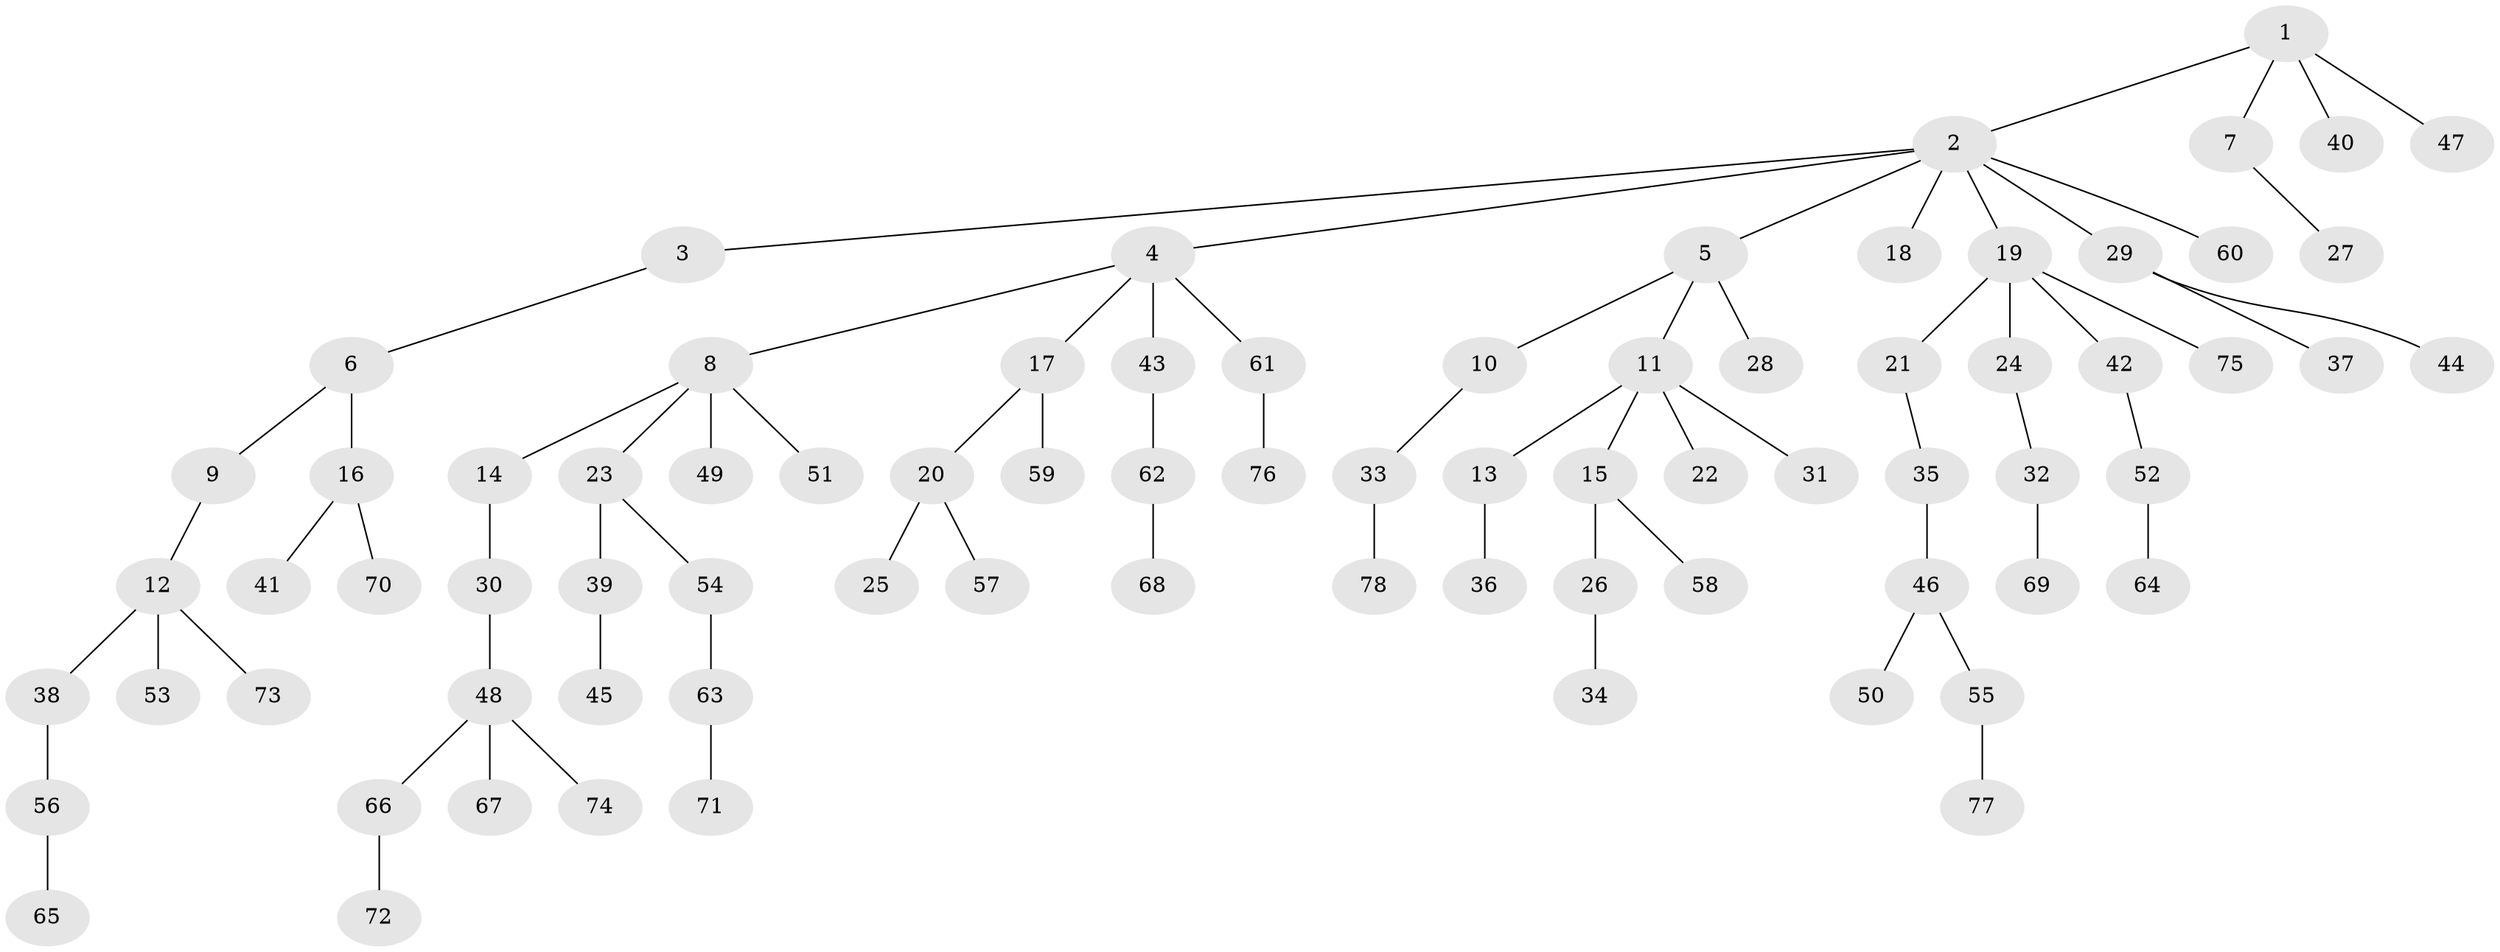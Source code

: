 // Generated by graph-tools (version 1.1) at 2025/02/03/09/25 03:02:26]
// undirected, 78 vertices, 77 edges
graph export_dot {
graph [start="1"]
  node [color=gray90,style=filled];
  1;
  2;
  3;
  4;
  5;
  6;
  7;
  8;
  9;
  10;
  11;
  12;
  13;
  14;
  15;
  16;
  17;
  18;
  19;
  20;
  21;
  22;
  23;
  24;
  25;
  26;
  27;
  28;
  29;
  30;
  31;
  32;
  33;
  34;
  35;
  36;
  37;
  38;
  39;
  40;
  41;
  42;
  43;
  44;
  45;
  46;
  47;
  48;
  49;
  50;
  51;
  52;
  53;
  54;
  55;
  56;
  57;
  58;
  59;
  60;
  61;
  62;
  63;
  64;
  65;
  66;
  67;
  68;
  69;
  70;
  71;
  72;
  73;
  74;
  75;
  76;
  77;
  78;
  1 -- 2;
  1 -- 7;
  1 -- 40;
  1 -- 47;
  2 -- 3;
  2 -- 4;
  2 -- 5;
  2 -- 18;
  2 -- 19;
  2 -- 29;
  2 -- 60;
  3 -- 6;
  4 -- 8;
  4 -- 17;
  4 -- 43;
  4 -- 61;
  5 -- 10;
  5 -- 11;
  5 -- 28;
  6 -- 9;
  6 -- 16;
  7 -- 27;
  8 -- 14;
  8 -- 23;
  8 -- 49;
  8 -- 51;
  9 -- 12;
  10 -- 33;
  11 -- 13;
  11 -- 15;
  11 -- 22;
  11 -- 31;
  12 -- 38;
  12 -- 53;
  12 -- 73;
  13 -- 36;
  14 -- 30;
  15 -- 26;
  15 -- 58;
  16 -- 41;
  16 -- 70;
  17 -- 20;
  17 -- 59;
  19 -- 21;
  19 -- 24;
  19 -- 42;
  19 -- 75;
  20 -- 25;
  20 -- 57;
  21 -- 35;
  23 -- 39;
  23 -- 54;
  24 -- 32;
  26 -- 34;
  29 -- 37;
  29 -- 44;
  30 -- 48;
  32 -- 69;
  33 -- 78;
  35 -- 46;
  38 -- 56;
  39 -- 45;
  42 -- 52;
  43 -- 62;
  46 -- 50;
  46 -- 55;
  48 -- 66;
  48 -- 67;
  48 -- 74;
  52 -- 64;
  54 -- 63;
  55 -- 77;
  56 -- 65;
  61 -- 76;
  62 -- 68;
  63 -- 71;
  66 -- 72;
}
